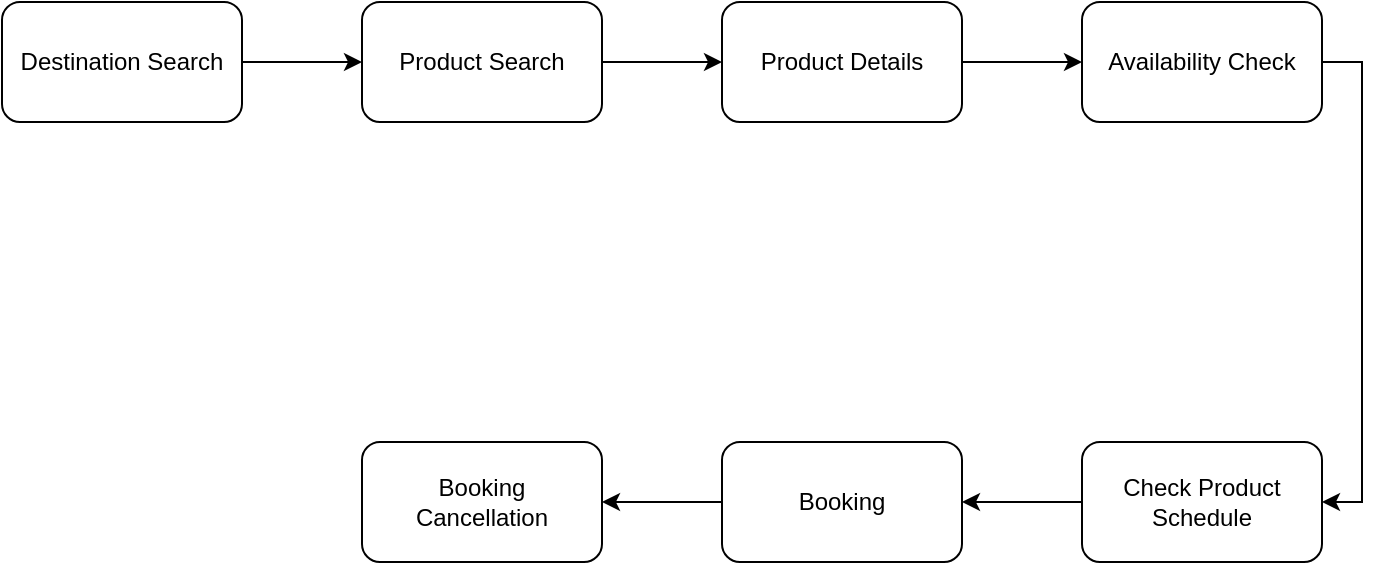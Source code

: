 <mxfile version="18.0.2" type="device"><diagram id="_1vKgTarrfocpOD7XRMz" name="Page-1"><mxGraphModel dx="1183" dy="759" grid="1" gridSize="10" guides="1" tooltips="1" connect="1" arrows="1" fold="1" page="1" pageScale="1" pageWidth="1100" pageHeight="850" math="0" shadow="0"><root><mxCell id="0"/><mxCell id="1" parent="0"/><mxCell id="NrA6MxdBVRdc8WUil2H0-9" value="" style="edgeStyle=orthogonalEdgeStyle;rounded=0;orthogonalLoop=1;jettySize=auto;html=1;" edge="1" parent="1" source="NrA6MxdBVRdc8WUil2H0-1" target="NrA6MxdBVRdc8WUil2H0-2"><mxGeometry relative="1" as="geometry"/></mxCell><mxCell id="NrA6MxdBVRdc8WUil2H0-1" value="Destination Search" style="rounded=1;whiteSpace=wrap;html=1;" vertex="1" parent="1"><mxGeometry x="180" y="180" width="120" height="60" as="geometry"/></mxCell><mxCell id="NrA6MxdBVRdc8WUil2H0-10" value="" style="edgeStyle=orthogonalEdgeStyle;rounded=0;orthogonalLoop=1;jettySize=auto;html=1;" edge="1" parent="1" source="NrA6MxdBVRdc8WUil2H0-2" target="NrA6MxdBVRdc8WUil2H0-3"><mxGeometry relative="1" as="geometry"/></mxCell><mxCell id="NrA6MxdBVRdc8WUil2H0-2" value="Product Search" style="rounded=1;whiteSpace=wrap;html=1;" vertex="1" parent="1"><mxGeometry x="360" y="180" width="120" height="60" as="geometry"/></mxCell><mxCell id="NrA6MxdBVRdc8WUil2H0-12" value="" style="edgeStyle=orthogonalEdgeStyle;rounded=0;orthogonalLoop=1;jettySize=auto;html=1;" edge="1" parent="1" source="NrA6MxdBVRdc8WUil2H0-3" target="NrA6MxdBVRdc8WUil2H0-4"><mxGeometry relative="1" as="geometry"/></mxCell><mxCell id="NrA6MxdBVRdc8WUil2H0-3" value="Product Details" style="rounded=1;whiteSpace=wrap;html=1;" vertex="1" parent="1"><mxGeometry x="540" y="180" width="120" height="60" as="geometry"/></mxCell><mxCell id="NrA6MxdBVRdc8WUil2H0-13" style="edgeStyle=orthogonalEdgeStyle;rounded=0;orthogonalLoop=1;jettySize=auto;html=1;entryX=1;entryY=0.5;entryDx=0;entryDy=0;exitX=1;exitY=0.5;exitDx=0;exitDy=0;" edge="1" parent="1" source="NrA6MxdBVRdc8WUil2H0-4" target="NrA6MxdBVRdc8WUil2H0-5"><mxGeometry relative="1" as="geometry"><mxPoint x="850" y="210" as="sourcePoint"/><Array as="points"><mxPoint x="860" y="210"/><mxPoint x="860" y="430"/></Array></mxGeometry></mxCell><mxCell id="NrA6MxdBVRdc8WUil2H0-4" value="Availability Check" style="rounded=1;whiteSpace=wrap;html=1;" vertex="1" parent="1"><mxGeometry x="720" y="180" width="120" height="60" as="geometry"/></mxCell><mxCell id="NrA6MxdBVRdc8WUil2H0-14" value="" style="edgeStyle=orthogonalEdgeStyle;rounded=0;orthogonalLoop=1;jettySize=auto;html=1;" edge="1" parent="1" source="NrA6MxdBVRdc8WUil2H0-5" target="NrA6MxdBVRdc8WUil2H0-6"><mxGeometry relative="1" as="geometry"/></mxCell><mxCell id="NrA6MxdBVRdc8WUil2H0-5" value="Check Product Schedule" style="rounded=1;whiteSpace=wrap;html=1;" vertex="1" parent="1"><mxGeometry x="720" y="400" width="120" height="60" as="geometry"/></mxCell><mxCell id="NrA6MxdBVRdc8WUil2H0-15" value="" style="edgeStyle=orthogonalEdgeStyle;rounded=0;orthogonalLoop=1;jettySize=auto;html=1;" edge="1" parent="1" source="NrA6MxdBVRdc8WUil2H0-6" target="NrA6MxdBVRdc8WUil2H0-7"><mxGeometry relative="1" as="geometry"/></mxCell><mxCell id="NrA6MxdBVRdc8WUil2H0-6" value="Booking" style="rounded=1;whiteSpace=wrap;html=1;" vertex="1" parent="1"><mxGeometry x="540" y="400" width="120" height="60" as="geometry"/></mxCell><mxCell id="NrA6MxdBVRdc8WUil2H0-7" value="Booking &lt;br&gt;Cancellation" style="rounded=1;whiteSpace=wrap;html=1;" vertex="1" parent="1"><mxGeometry x="360" y="400" width="120" height="60" as="geometry"/></mxCell></root></mxGraphModel></diagram></mxfile>